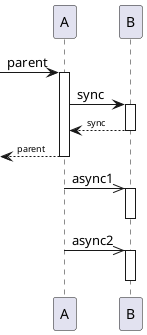 @startuml
skinparam responseMessageBelowArrow true
[-> A: parent
activate A
  A -> B: sync
  activate B
  return <size:9>sync</size>
return <size:9>parent</size>

A ->> B: async1
activate B
deactivate B

A ->> B: async2
activate B
deactivate B
@enduml
